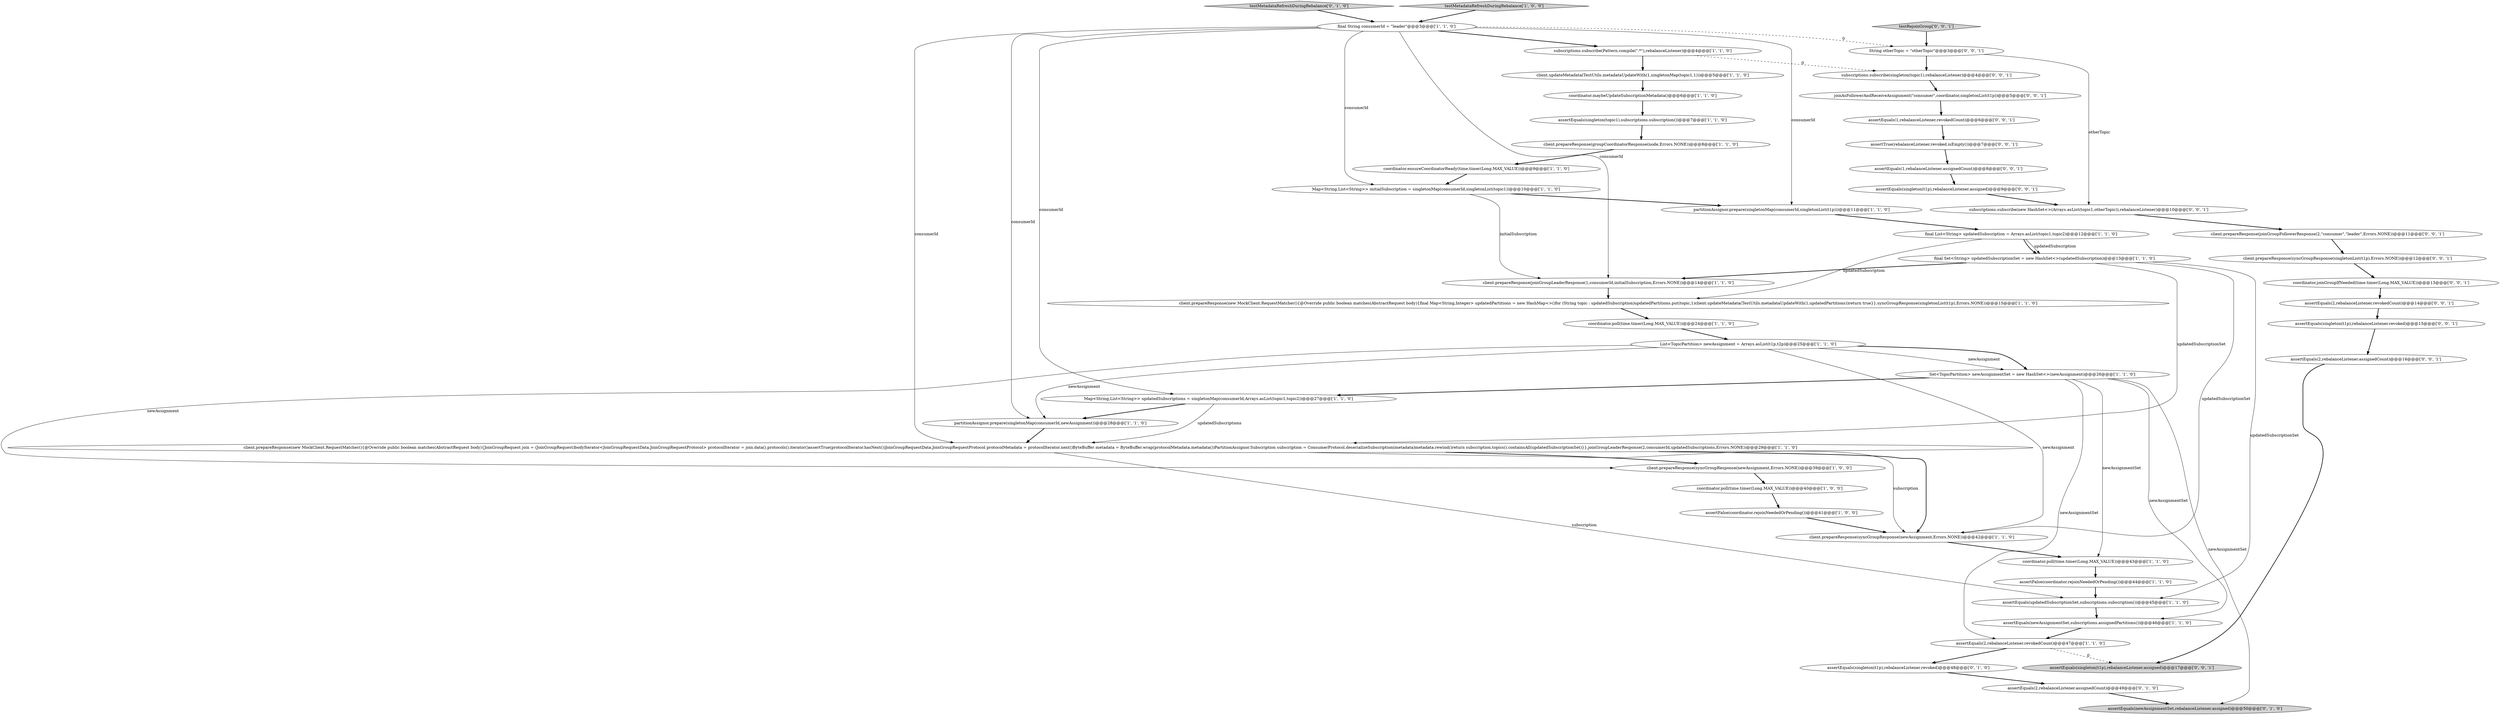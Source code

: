 digraph {
18 [style = filled, label = "assertFalse(coordinator.rejoinNeededOrPending())@@@41@@@['1', '0', '0']", fillcolor = white, shape = ellipse image = "AAA0AAABBB1BBB"];
21 [style = filled, label = "partitionAssignor.prepare(singletonMap(consumerId,newAssignment))@@@28@@@['1', '1', '0']", fillcolor = white, shape = ellipse image = "AAA0AAABBB1BBB"];
8 [style = filled, label = "client.prepareResponse(joinGroupLeaderResponse(1,consumerId,initialSubscription,Errors.NONE))@@@14@@@['1', '1', '0']", fillcolor = white, shape = ellipse image = "AAA0AAABBB1BBB"];
29 [style = filled, label = "assertEquals(newAssignmentSet,rebalanceListener.assigned)@@@50@@@['0', '1', '0']", fillcolor = lightgray, shape = ellipse image = "AAA0AAABBB2BBB"];
39 [style = filled, label = "assertEquals(1,rebalanceListener.assignedCount)@@@8@@@['0', '0', '1']", fillcolor = white, shape = ellipse image = "AAA0AAABBB3BBB"];
9 [style = filled, label = "assertEquals(newAssignmentSet,subscriptions.assignedPartitions())@@@46@@@['1', '1', '0']", fillcolor = white, shape = ellipse image = "AAA0AAABBB1BBB"];
20 [style = filled, label = "coordinator.poll(time.timer(Long.MAX_VALUE))@@@40@@@['1', '0', '0']", fillcolor = white, shape = ellipse image = "AAA0AAABBB1BBB"];
44 [style = filled, label = "testRejoinGroup['0', '0', '1']", fillcolor = lightgray, shape = diamond image = "AAA0AAABBB3BBB"];
13 [style = filled, label = "assertFalse(coordinator.rejoinNeededOrPending())@@@44@@@['1', '1', '0']", fillcolor = white, shape = ellipse image = "AAA0AAABBB1BBB"];
30 [style = filled, label = "assertEquals(singleton(t1p),rebalanceListener.revoked)@@@48@@@['0', '1', '0']", fillcolor = white, shape = ellipse image = "AAA0AAABBB2BBB"];
24 [style = filled, label = "Set<TopicPartition> newAssignmentSet = new HashSet<>(newAssignment)@@@26@@@['1', '1', '0']", fillcolor = white, shape = ellipse image = "AAA0AAABBB1BBB"];
12 [style = filled, label = "partitionAssignor.prepare(singletonMap(consumerId,singletonList(t1p)))@@@11@@@['1', '1', '0']", fillcolor = white, shape = ellipse image = "AAA0AAABBB1BBB"];
6 [style = filled, label = "client.prepareResponse(syncGroupResponse(newAssignment,Errors.NONE))@@@42@@@['1', '1', '0']", fillcolor = white, shape = ellipse image = "AAA0AAABBB1BBB"];
15 [style = filled, label = "client.prepareResponse(groupCoordinatorResponse(node,Errors.NONE))@@@8@@@['1', '1', '0']", fillcolor = white, shape = ellipse image = "AAA0AAABBB1BBB"];
27 [style = filled, label = "subscriptions.subscribe(Pattern.compile(\".*\"),rebalanceListener)@@@4@@@['1', '1', '0']", fillcolor = white, shape = ellipse image = "AAA0AAABBB1BBB"];
28 [style = filled, label = "final List<String> updatedSubscription = Arrays.asList(topic1,topic2)@@@12@@@['1', '1', '0']", fillcolor = white, shape = ellipse image = "AAA0AAABBB1BBB"];
31 [style = filled, label = "testMetadataRefreshDuringRebalance['0', '1', '0']", fillcolor = lightgray, shape = diamond image = "AAA0AAABBB2BBB"];
11 [style = filled, label = "Map<String,List<String>> initialSubscription = singletonMap(consumerId,singletonList(topic1))@@@10@@@['1', '1', '0']", fillcolor = white, shape = ellipse image = "AAA0AAABBB1BBB"];
10 [style = filled, label = "assertEquals(2,rebalanceListener.revokedCount)@@@47@@@['1', '1', '0']", fillcolor = white, shape = ellipse image = "AAA0AAABBB1BBB"];
3 [style = filled, label = "coordinator.poll(time.timer(Long.MAX_VALUE))@@@43@@@['1', '1', '0']", fillcolor = white, shape = ellipse image = "AAA0AAABBB1BBB"];
1 [style = filled, label = "client.prepareResponse(new MockClient.RequestMatcher(){@Override public boolean matches(AbstractRequest body){JoinGroupRequest join = (JoinGroupRequest)bodyIterator<JoinGroupRequestData.JoinGroupRequestProtocol> protocolIterator = join.data().protocols().iterator()assertTrue(protocolIterator.hasNext())JoinGroupRequestData.JoinGroupRequestProtocol protocolMetadata = protocolIterator.next()ByteBuffer metadata = ByteBuffer.wrap(protocolMetadata.metadata())PartitionAssignor.Subscription subscription = ConsumerProtocol.deserializeSubscription(metadata)metadata.rewind()return subscription.topics().containsAll(updatedSubscriptionSet)}},joinGroupLeaderResponse(2,consumerId,updatedSubscriptions,Errors.NONE))@@@29@@@['1', '1', '0']", fillcolor = white, shape = ellipse image = "AAA0AAABBB1BBB"];
45 [style = filled, label = "subscriptions.subscribe(singleton(topic1),rebalanceListener)@@@4@@@['0', '0', '1']", fillcolor = white, shape = ellipse image = "AAA0AAABBB3BBB"];
19 [style = filled, label = "client.updateMetadata(TestUtils.metadataUpdateWith(1,singletonMap(topic1,1)))@@@5@@@['1', '1', '0']", fillcolor = white, shape = ellipse image = "AAA0AAABBB1BBB"];
17 [style = filled, label = "final Set<String> updatedSubscriptionSet = new HashSet<>(updatedSubscription)@@@13@@@['1', '1', '0']", fillcolor = white, shape = ellipse image = "AAA0AAABBB1BBB"];
23 [style = filled, label = "assertEquals(singleton(topic1),subscriptions.subscription())@@@7@@@['1', '1', '0']", fillcolor = white, shape = ellipse image = "AAA0AAABBB1BBB"];
25 [style = filled, label = "Map<String,List<String>> updatedSubscriptions = singletonMap(consumerId,Arrays.asList(topic1,topic2))@@@27@@@['1', '1', '0']", fillcolor = white, shape = ellipse image = "AAA0AAABBB1BBB"];
41 [style = filled, label = "assertTrue(rebalanceListener.revoked.isEmpty())@@@7@@@['0', '0', '1']", fillcolor = white, shape = ellipse image = "AAA0AAABBB3BBB"];
7 [style = filled, label = "coordinator.ensureCoordinatorReady(time.timer(Long.MAX_VALUE))@@@9@@@['1', '1', '0']", fillcolor = white, shape = ellipse image = "AAA0AAABBB1BBB"];
16 [style = filled, label = "final String consumerId = \"leader\"@@@3@@@['1', '1', '0']", fillcolor = white, shape = ellipse image = "AAA0AAABBB1BBB"];
26 [style = filled, label = "client.prepareResponse(new MockClient.RequestMatcher(){@Override public boolean matches(AbstractRequest body){final Map<String,Integer> updatedPartitions = new HashMap<>()for (String topic : updatedSubscription)updatedPartitions.put(topic,1)client.updateMetadata(TestUtils.metadataUpdateWith(1,updatedPartitions))return true}},syncGroupResponse(singletonList(t1p),Errors.NONE))@@@15@@@['1', '1', '0']", fillcolor = white, shape = ellipse image = "AAA0AAABBB1BBB"];
35 [style = filled, label = "assertEquals(singleton(t1p),rebalanceListener.assigned)@@@17@@@['0', '0', '1']", fillcolor = lightgray, shape = ellipse image = "AAA0AAABBB3BBB"];
47 [style = filled, label = "subscriptions.subscribe(new HashSet<>(Arrays.asList(topic1,otherTopic)),rebalanceListener)@@@10@@@['0', '0', '1']", fillcolor = white, shape = ellipse image = "AAA0AAABBB3BBB"];
38 [style = filled, label = "assertEquals(singleton(t1p),rebalanceListener.assigned)@@@9@@@['0', '0', '1']", fillcolor = white, shape = ellipse image = "AAA0AAABBB3BBB"];
14 [style = filled, label = "assertEquals(updatedSubscriptionSet,subscriptions.subscription())@@@45@@@['1', '1', '0']", fillcolor = white, shape = ellipse image = "AAA0AAABBB1BBB"];
37 [style = filled, label = "joinAsFollowerAndReceiveAssignment(\"consumer\",coordinator,singletonList(t1p))@@@5@@@['0', '0', '1']", fillcolor = white, shape = ellipse image = "AAA0AAABBB3BBB"];
2 [style = filled, label = "client.prepareResponse(syncGroupResponse(newAssignment,Errors.NONE))@@@39@@@['1', '0', '0']", fillcolor = white, shape = ellipse image = "AAA0AAABBB1BBB"];
0 [style = filled, label = "List<TopicPartition> newAssignment = Arrays.asList(t1p,t2p)@@@25@@@['1', '1', '0']", fillcolor = white, shape = ellipse image = "AAA0AAABBB1BBB"];
5 [style = filled, label = "coordinator.maybeUpdateSubscriptionMetadata()@@@6@@@['1', '1', '0']", fillcolor = white, shape = ellipse image = "AAA0AAABBB1BBB"];
4 [style = filled, label = "testMetadataRefreshDuringRebalance['1', '0', '0']", fillcolor = lightgray, shape = diamond image = "AAA0AAABBB1BBB"];
33 [style = filled, label = "coordinator.joinGroupIfNeeded(time.timer(Long.MAX_VALUE))@@@13@@@['0', '0', '1']", fillcolor = white, shape = ellipse image = "AAA0AAABBB3BBB"];
36 [style = filled, label = "assertEquals(1,rebalanceListener.revokedCount)@@@6@@@['0', '0', '1']", fillcolor = white, shape = ellipse image = "AAA0AAABBB3BBB"];
46 [style = filled, label = "client.prepareResponse(syncGroupResponse(singletonList(t1p),Errors.NONE))@@@12@@@['0', '0', '1']", fillcolor = white, shape = ellipse image = "AAA0AAABBB3BBB"];
42 [style = filled, label = "String otherTopic = \"otherTopic\"@@@3@@@['0', '0', '1']", fillcolor = white, shape = ellipse image = "AAA0AAABBB3BBB"];
48 [style = filled, label = "client.prepareResponse(joinGroupFollowerResponse(2,\"consumer\",\"leader\",Errors.NONE))@@@11@@@['0', '0', '1']", fillcolor = white, shape = ellipse image = "AAA0AAABBB3BBB"];
40 [style = filled, label = "assertEquals(2,rebalanceListener.revokedCount)@@@14@@@['0', '0', '1']", fillcolor = white, shape = ellipse image = "AAA0AAABBB3BBB"];
34 [style = filled, label = "assertEquals(2,rebalanceListener.assignedCount)@@@16@@@['0', '0', '1']", fillcolor = white, shape = ellipse image = "AAA0AAABBB3BBB"];
32 [style = filled, label = "assertEquals(2,rebalanceListener.assignedCount)@@@49@@@['0', '1', '0']", fillcolor = white, shape = ellipse image = "AAA0AAABBB2BBB"];
22 [style = filled, label = "coordinator.poll(time.timer(Long.MAX_VALUE))@@@24@@@['1', '1', '0']", fillcolor = white, shape = ellipse image = "AAA0AAABBB1BBB"];
43 [style = filled, label = "assertEquals(singleton(t1p),rebalanceListener.revoked)@@@15@@@['0', '0', '1']", fillcolor = white, shape = ellipse image = "AAA0AAABBB3BBB"];
42->45 [style = bold, label=""];
26->22 [style = bold, label=""];
16->1 [style = solid, label="consumerId"];
12->28 [style = bold, label=""];
16->8 [style = solid, label="consumerId"];
38->47 [style = bold, label=""];
23->15 [style = bold, label=""];
11->12 [style = bold, label=""];
24->3 [style = solid, label="newAssignmentSet"];
44->42 [style = bold, label=""];
10->35 [style = dashed, label="0"];
19->5 [style = bold, label=""];
10->30 [style = bold, label=""];
4->16 [style = bold, label=""];
22->0 [style = bold, label=""];
8->26 [style = bold, label=""];
40->43 [style = bold, label=""];
0->24 [style = solid, label="newAssignment"];
20->18 [style = bold, label=""];
39->38 [style = bold, label=""];
25->1 [style = solid, label="updatedSubscriptions"];
42->47 [style = solid, label="otherTopic"];
24->29 [style = solid, label="newAssignmentSet"];
14->9 [style = bold, label=""];
41->39 [style = bold, label=""];
16->12 [style = solid, label="consumerId"];
7->11 [style = bold, label=""];
15->7 [style = bold, label=""];
1->6 [style = bold, label=""];
3->13 [style = bold, label=""];
16->25 [style = solid, label="consumerId"];
46->33 [style = bold, label=""];
47->48 [style = bold, label=""];
33->40 [style = bold, label=""];
0->24 [style = bold, label=""];
36->41 [style = bold, label=""];
25->21 [style = bold, label=""];
43->34 [style = bold, label=""];
17->6 [style = solid, label="updatedSubscriptionSet"];
17->14 [style = solid, label="updatedSubscriptionSet"];
37->36 [style = bold, label=""];
0->6 [style = solid, label="newAssignment"];
1->14 [style = solid, label="subscription"];
27->45 [style = dashed, label="0"];
0->2 [style = solid, label="newAssignment"];
16->42 [style = dashed, label="0"];
5->23 [style = bold, label=""];
2->20 [style = bold, label=""];
30->32 [style = bold, label=""];
16->21 [style = solid, label="consumerId"];
6->3 [style = bold, label=""];
16->27 [style = bold, label=""];
48->46 [style = bold, label=""];
28->26 [style = solid, label="updatedSubscription"];
28->17 [style = solid, label="updatedSubscription"];
17->8 [style = bold, label=""];
24->9 [style = solid, label="newAssignmentSet"];
27->19 [style = bold, label=""];
9->10 [style = bold, label=""];
24->25 [style = bold, label=""];
21->1 [style = bold, label=""];
45->37 [style = bold, label=""];
34->35 [style = bold, label=""];
11->8 [style = solid, label="initialSubscription"];
13->14 [style = bold, label=""];
32->29 [style = bold, label=""];
16->11 [style = solid, label="consumerId"];
0->21 [style = solid, label="newAssignment"];
1->6 [style = solid, label="subscription"];
1->2 [style = bold, label=""];
31->16 [style = bold, label=""];
24->10 [style = solid, label="newAssignmentSet"];
18->6 [style = bold, label=""];
17->1 [style = solid, label="updatedSubscriptionSet"];
28->17 [style = bold, label=""];
}

